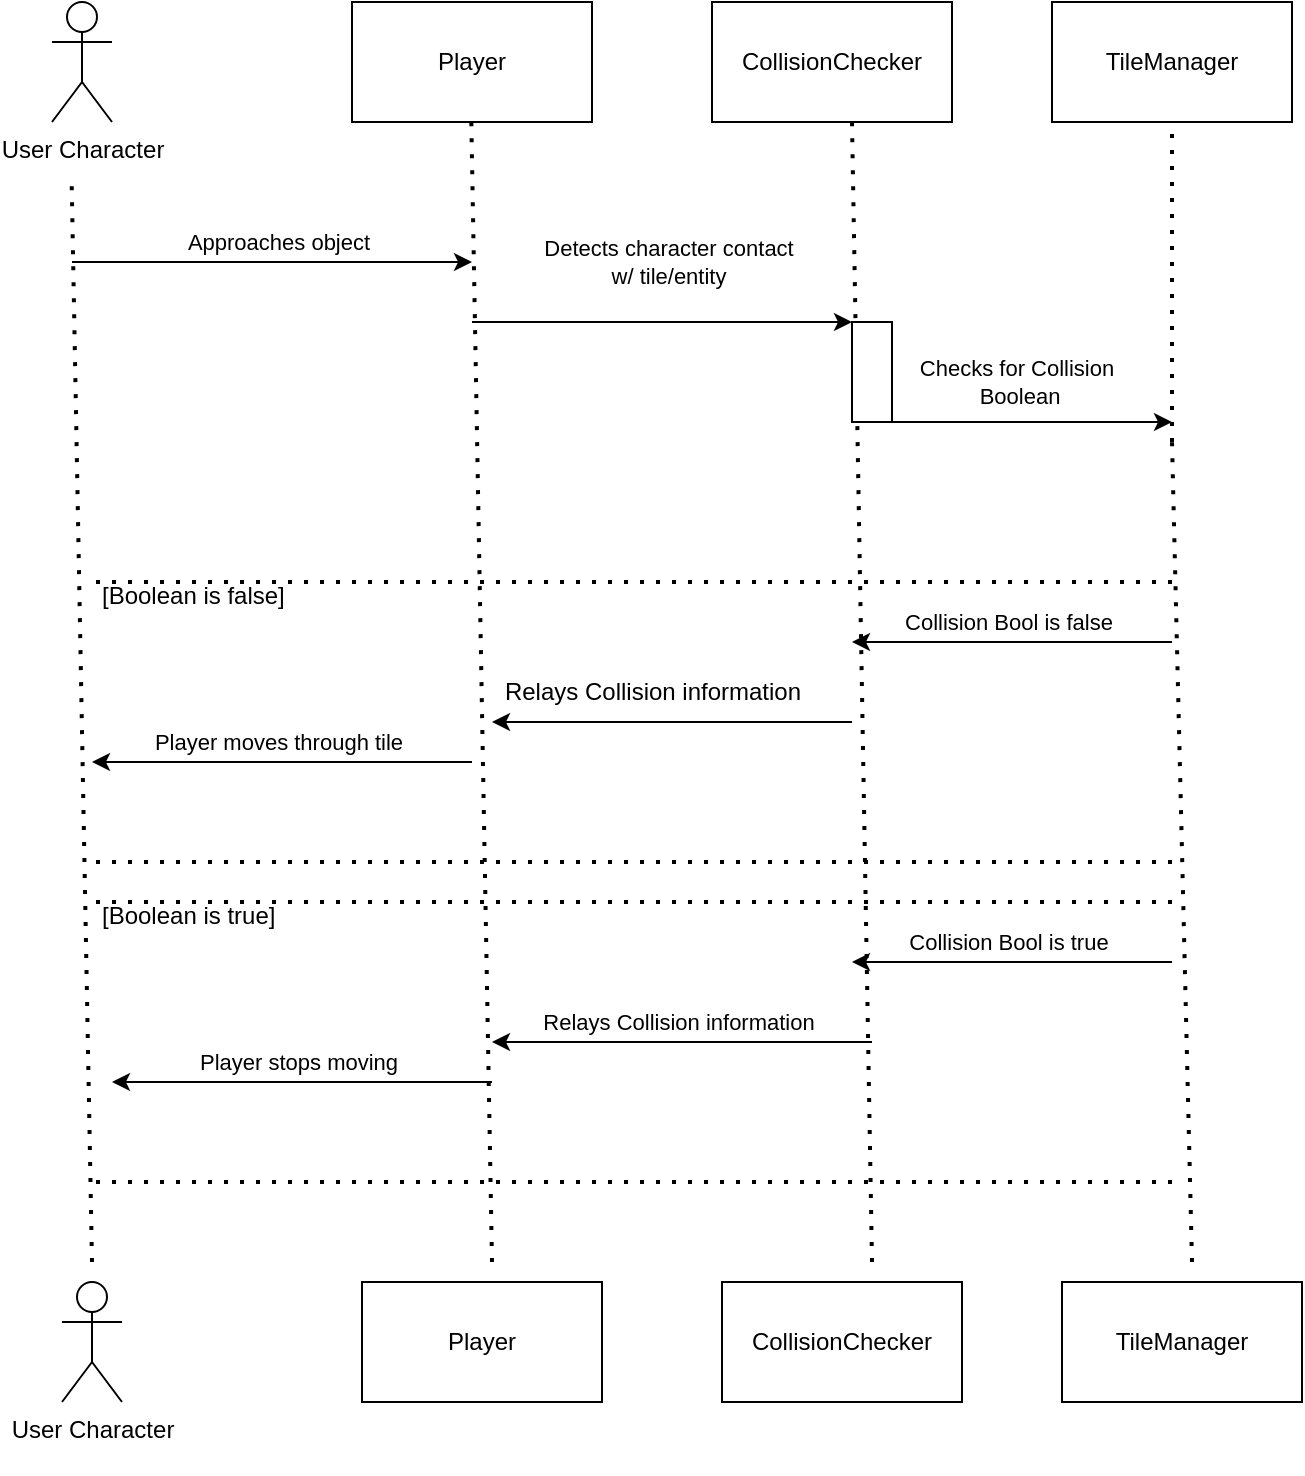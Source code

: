 <mxfile version="22.0.8" type="device">
  <diagram name="Page-1" id="2YBvvXClWsGukQMizWep">
    <mxGraphModel dx="660" dy="921" grid="1" gridSize="10" guides="1" tooltips="1" connect="1" arrows="1" fold="1" page="1" pageScale="1" pageWidth="850" pageHeight="1100" math="0" shadow="0">
      <root>
        <mxCell id="0" />
        <mxCell id="1" parent="0" />
        <mxCell id="82YgBF--TBUeX5BCPWq3-1" value="&lt;div&gt;User Character&lt;/div&gt;&lt;div&gt;&lt;br&gt;&lt;/div&gt;" style="shape=umlActor;verticalLabelPosition=bottom;verticalAlign=top;html=1;outlineConnect=0;" vertex="1" parent="1">
          <mxGeometry x="110" y="10" width="30" height="60" as="geometry" />
        </mxCell>
        <mxCell id="82YgBF--TBUeX5BCPWq3-2" value="" style="endArrow=classic;html=1;rounded=0;" edge="1" parent="1">
          <mxGeometry width="50" height="50" relative="1" as="geometry">
            <mxPoint x="120" y="140" as="sourcePoint" />
            <mxPoint x="320" y="140" as="targetPoint" />
          </mxGeometry>
        </mxCell>
        <mxCell id="82YgBF--TBUeX5BCPWq3-3" value="Approaches object" style="edgeLabel;html=1;align=center;verticalAlign=middle;resizable=0;points=[];" vertex="1" connectable="0" parent="82YgBF--TBUeX5BCPWq3-2">
          <mxGeometry x="0.026" y="-2" relative="1" as="geometry">
            <mxPoint y="-12" as="offset" />
          </mxGeometry>
        </mxCell>
        <mxCell id="82YgBF--TBUeX5BCPWq3-4" value="Player" style="rounded=0;whiteSpace=wrap;html=1;" vertex="1" parent="1">
          <mxGeometry x="260" y="10" width="120" height="60" as="geometry" />
        </mxCell>
        <mxCell id="82YgBF--TBUeX5BCPWq3-5" value="CollisionChecker" style="rounded=0;whiteSpace=wrap;html=1;" vertex="1" parent="1">
          <mxGeometry x="440" y="10" width="120" height="60" as="geometry" />
        </mxCell>
        <mxCell id="82YgBF--TBUeX5BCPWq3-6" value="TileManager" style="rounded=0;whiteSpace=wrap;html=1;" vertex="1" parent="1">
          <mxGeometry x="610" y="10" width="120" height="60" as="geometry" />
        </mxCell>
        <mxCell id="82YgBF--TBUeX5BCPWq3-7" value="" style="endArrow=none;dashed=1;html=1;dashPattern=1 3;strokeWidth=2;rounded=0;" edge="1" parent="1">
          <mxGeometry width="50" height="50" relative="1" as="geometry">
            <mxPoint x="330" y="640" as="sourcePoint" />
            <mxPoint x="319.66" y="70" as="targetPoint" />
          </mxGeometry>
        </mxCell>
        <mxCell id="82YgBF--TBUeX5BCPWq3-8" value="" style="endArrow=none;dashed=1;html=1;dashPattern=1 3;strokeWidth=2;rounded=0;" edge="1" parent="1">
          <mxGeometry width="50" height="50" relative="1" as="geometry">
            <mxPoint x="520" y="640" as="sourcePoint" />
            <mxPoint x="510" y="70" as="targetPoint" />
          </mxGeometry>
        </mxCell>
        <mxCell id="82YgBF--TBUeX5BCPWq3-9" value="" style="endArrow=none;dashed=1;html=1;dashPattern=1 3;strokeWidth=2;rounded=0;" edge="1" parent="1">
          <mxGeometry width="50" height="50" relative="1" as="geometry">
            <mxPoint x="670" y="230" as="sourcePoint" />
            <mxPoint x="670" y="70" as="targetPoint" />
          </mxGeometry>
        </mxCell>
        <mxCell id="82YgBF--TBUeX5BCPWq3-10" value="" style="endArrow=none;dashed=1;html=1;dashPattern=1 3;strokeWidth=2;rounded=0;" edge="1" parent="1">
          <mxGeometry width="50" height="50" relative="1" as="geometry">
            <mxPoint x="130" y="640" as="sourcePoint" />
            <mxPoint x="119.83" y="100" as="targetPoint" />
          </mxGeometry>
        </mxCell>
        <mxCell id="82YgBF--TBUeX5BCPWq3-11" value="" style="endArrow=classic;html=1;rounded=0;entryX=0;entryY=1;entryDx=0;entryDy=0;" edge="1" parent="1" target="82YgBF--TBUeX5BCPWq3-15">
          <mxGeometry width="50" height="50" relative="1" as="geometry">
            <mxPoint x="320" y="170" as="sourcePoint" />
            <mxPoint x="500" y="170" as="targetPoint" />
          </mxGeometry>
        </mxCell>
        <mxCell id="82YgBF--TBUeX5BCPWq3-12" value="&lt;div&gt;Detects character contact&lt;/div&gt;&lt;div&gt;w/ tile/entity&lt;br&gt;&lt;/div&gt;" style="edgeLabel;html=1;align=center;verticalAlign=middle;resizable=0;points=[];" vertex="1" connectable="0" parent="82YgBF--TBUeX5BCPWq3-11">
          <mxGeometry x="0.026" y="-2" relative="1" as="geometry">
            <mxPoint y="-32" as="offset" />
          </mxGeometry>
        </mxCell>
        <mxCell id="82YgBF--TBUeX5BCPWq3-13" value="" style="endArrow=classic;html=1;rounded=0;" edge="1" parent="1">
          <mxGeometry width="50" height="50" relative="1" as="geometry">
            <mxPoint x="510" y="220" as="sourcePoint" />
            <mxPoint x="670" y="220" as="targetPoint" />
          </mxGeometry>
        </mxCell>
        <mxCell id="82YgBF--TBUeX5BCPWq3-14" value="&lt;div&gt;Checks for Collision&lt;/div&gt;&lt;div&gt;&amp;nbsp;Boolean&lt;/div&gt;" style="edgeLabel;html=1;align=center;verticalAlign=middle;resizable=0;points=[];" vertex="1" connectable="0" parent="82YgBF--TBUeX5BCPWq3-13">
          <mxGeometry x="0.026" y="-2" relative="1" as="geometry">
            <mxPoint y="-22" as="offset" />
          </mxGeometry>
        </mxCell>
        <mxCell id="82YgBF--TBUeX5BCPWq3-15" value="" style="rounded=0;whiteSpace=wrap;html=1;direction=south;" vertex="1" parent="1">
          <mxGeometry x="510" y="170" width="20" height="50" as="geometry" />
        </mxCell>
        <mxCell id="82YgBF--TBUeX5BCPWq3-18" value="" style="endArrow=none;dashed=1;html=1;dashPattern=1 3;strokeWidth=2;rounded=0;" edge="1" parent="1">
          <mxGeometry width="50" height="50" relative="1" as="geometry">
            <mxPoint x="680" y="640" as="sourcePoint" />
            <mxPoint x="670" y="230" as="targetPoint" />
          </mxGeometry>
        </mxCell>
        <mxCell id="82YgBF--TBUeX5BCPWq3-24" value="" style="endArrow=none;dashed=1;html=1;dashPattern=1 3;strokeWidth=2;rounded=0;" edge="1" parent="1">
          <mxGeometry width="50" height="50" relative="1" as="geometry">
            <mxPoint x="670" y="300" as="sourcePoint" />
            <mxPoint x="130" y="300" as="targetPoint" />
          </mxGeometry>
        </mxCell>
        <mxCell id="82YgBF--TBUeX5BCPWq3-25" value="" style="endArrow=none;dashed=1;html=1;dashPattern=1 3;strokeWidth=2;rounded=0;" edge="1" parent="1">
          <mxGeometry width="50" height="50" relative="1" as="geometry">
            <mxPoint x="670" y="440" as="sourcePoint" />
            <mxPoint x="130" y="440" as="targetPoint" />
          </mxGeometry>
        </mxCell>
        <mxCell id="82YgBF--TBUeX5BCPWq3-26" value="[Boolean is false]" style="text;html=1;strokeColor=none;fillColor=none;spacing=5;spacingTop=-20;whiteSpace=wrap;overflow=hidden;rounded=0;" vertex="1" parent="1">
          <mxGeometry x="130" y="310" width="170" height="60" as="geometry" />
        </mxCell>
        <mxCell id="82YgBF--TBUeX5BCPWq3-27" value="" style="endArrow=classic;html=1;rounded=0;" edge="1" parent="1">
          <mxGeometry width="50" height="50" relative="1" as="geometry">
            <mxPoint x="670" y="330" as="sourcePoint" />
            <mxPoint x="510" y="330" as="targetPoint" />
          </mxGeometry>
        </mxCell>
        <mxCell id="82YgBF--TBUeX5BCPWq3-28" value="&lt;div&gt;Collision Bool is false&lt;/div&gt;" style="edgeLabel;html=1;align=center;verticalAlign=middle;resizable=0;points=[];" vertex="1" connectable="0" parent="82YgBF--TBUeX5BCPWq3-27">
          <mxGeometry x="0.026" y="-2" relative="1" as="geometry">
            <mxPoint y="-8" as="offset" />
          </mxGeometry>
        </mxCell>
        <mxCell id="82YgBF--TBUeX5BCPWq3-29" value="" style="endArrow=classic;html=1;rounded=0;" edge="1" parent="1">
          <mxGeometry width="50" height="50" relative="1" as="geometry">
            <mxPoint x="510" y="370" as="sourcePoint" />
            <mxPoint x="330" y="370" as="targetPoint" />
          </mxGeometry>
        </mxCell>
        <mxCell id="82YgBF--TBUeX5BCPWq3-30" value="&lt;div&gt;&lt;br&gt;&lt;/div&gt;" style="edgeLabel;html=1;align=center;verticalAlign=middle;resizable=0;points=[];" vertex="1" connectable="0" parent="82YgBF--TBUeX5BCPWq3-29">
          <mxGeometry x="0.026" y="-2" relative="1" as="geometry">
            <mxPoint y="-8" as="offset" />
          </mxGeometry>
        </mxCell>
        <mxCell id="82YgBF--TBUeX5BCPWq3-31" value="Relays Collision information" style="text;html=1;align=center;verticalAlign=middle;resizable=0;points=[];autosize=1;strokeColor=none;fillColor=none;" vertex="1" parent="1">
          <mxGeometry x="320" y="340" width="180" height="30" as="geometry" />
        </mxCell>
        <mxCell id="82YgBF--TBUeX5BCPWq3-34" value="" style="endArrow=classic;html=1;rounded=0;entryX=0;entryY=1;entryDx=0;entryDy=0;" edge="1" parent="1">
          <mxGeometry width="50" height="50" relative="1" as="geometry">
            <mxPoint x="320" y="390" as="sourcePoint" />
            <mxPoint x="130" y="390" as="targetPoint" />
          </mxGeometry>
        </mxCell>
        <mxCell id="82YgBF--TBUeX5BCPWq3-35" value="Player moves through tile" style="edgeLabel;html=1;align=center;verticalAlign=middle;resizable=0;points=[];" vertex="1" connectable="0" parent="82YgBF--TBUeX5BCPWq3-34">
          <mxGeometry x="0.026" y="-2" relative="1" as="geometry">
            <mxPoint y="-8" as="offset" />
          </mxGeometry>
        </mxCell>
        <mxCell id="82YgBF--TBUeX5BCPWq3-45" value="" style="endArrow=none;dashed=1;html=1;dashPattern=1 3;strokeWidth=2;rounded=0;" edge="1" parent="1">
          <mxGeometry width="50" height="50" relative="1" as="geometry">
            <mxPoint x="670" y="460" as="sourcePoint" />
            <mxPoint x="130" y="460" as="targetPoint" />
          </mxGeometry>
        </mxCell>
        <mxCell id="82YgBF--TBUeX5BCPWq3-46" value="" style="endArrow=none;dashed=1;html=1;dashPattern=1 3;strokeWidth=2;rounded=0;" edge="1" parent="1">
          <mxGeometry width="50" height="50" relative="1" as="geometry">
            <mxPoint x="670" y="600" as="sourcePoint" />
            <mxPoint x="130" y="600" as="targetPoint" />
          </mxGeometry>
        </mxCell>
        <mxCell id="82YgBF--TBUeX5BCPWq3-47" value="[Boolean is true]" style="text;html=1;strokeColor=none;fillColor=none;spacing=5;spacingTop=-20;whiteSpace=wrap;overflow=hidden;rounded=0;" vertex="1" parent="1">
          <mxGeometry x="130" y="470" width="170" height="60" as="geometry" />
        </mxCell>
        <mxCell id="82YgBF--TBUeX5BCPWq3-48" value="" style="endArrow=classic;html=1;rounded=0;" edge="1" parent="1">
          <mxGeometry width="50" height="50" relative="1" as="geometry">
            <mxPoint x="670" y="490" as="sourcePoint" />
            <mxPoint x="510" y="490" as="targetPoint" />
          </mxGeometry>
        </mxCell>
        <mxCell id="82YgBF--TBUeX5BCPWq3-49" value="&lt;div&gt;Collision Bool is true&lt;br&gt;&lt;/div&gt;" style="edgeLabel;html=1;align=center;verticalAlign=middle;resizable=0;points=[];" vertex="1" connectable="0" parent="82YgBF--TBUeX5BCPWq3-48">
          <mxGeometry x="0.026" y="-2" relative="1" as="geometry">
            <mxPoint y="-8" as="offset" />
          </mxGeometry>
        </mxCell>
        <mxCell id="82YgBF--TBUeX5BCPWq3-51" value="" style="endArrow=classic;html=1;rounded=0;" edge="1" parent="1">
          <mxGeometry width="50" height="50" relative="1" as="geometry">
            <mxPoint x="520" y="530" as="sourcePoint" />
            <mxPoint x="330" y="530" as="targetPoint" />
          </mxGeometry>
        </mxCell>
        <mxCell id="82YgBF--TBUeX5BCPWq3-52" value="Relays Collision information" style="edgeLabel;html=1;align=center;verticalAlign=middle;resizable=0;points=[];" vertex="1" connectable="0" parent="82YgBF--TBUeX5BCPWq3-51">
          <mxGeometry x="0.026" y="-2" relative="1" as="geometry">
            <mxPoint y="-8" as="offset" />
          </mxGeometry>
        </mxCell>
        <mxCell id="82YgBF--TBUeX5BCPWq3-53" value="" style="endArrow=classic;html=1;rounded=0;" edge="1" parent="1">
          <mxGeometry width="50" height="50" relative="1" as="geometry">
            <mxPoint x="330" y="550" as="sourcePoint" />
            <mxPoint x="140" y="550" as="targetPoint" />
          </mxGeometry>
        </mxCell>
        <mxCell id="82YgBF--TBUeX5BCPWq3-54" value="Player stops moving" style="edgeLabel;html=1;align=center;verticalAlign=middle;resizable=0;points=[];" vertex="1" connectable="0" parent="82YgBF--TBUeX5BCPWq3-53">
          <mxGeometry x="0.026" y="-2" relative="1" as="geometry">
            <mxPoint y="-8" as="offset" />
          </mxGeometry>
        </mxCell>
        <mxCell id="82YgBF--TBUeX5BCPWq3-55" value="&lt;div&gt;User Character&lt;/div&gt;&lt;div&gt;&lt;br&gt;&lt;/div&gt;" style="shape=umlActor;verticalLabelPosition=bottom;verticalAlign=top;html=1;outlineConnect=0;" vertex="1" parent="1">
          <mxGeometry x="115" y="650" width="30" height="60" as="geometry" />
        </mxCell>
        <mxCell id="82YgBF--TBUeX5BCPWq3-56" value="Player" style="rounded=0;whiteSpace=wrap;html=1;" vertex="1" parent="1">
          <mxGeometry x="265" y="650" width="120" height="60" as="geometry" />
        </mxCell>
        <mxCell id="82YgBF--TBUeX5BCPWq3-57" value="CollisionChecker" style="rounded=0;whiteSpace=wrap;html=1;" vertex="1" parent="1">
          <mxGeometry x="445" y="650" width="120" height="60" as="geometry" />
        </mxCell>
        <mxCell id="82YgBF--TBUeX5BCPWq3-58" value="TileManager" style="rounded=0;whiteSpace=wrap;html=1;" vertex="1" parent="1">
          <mxGeometry x="615" y="650" width="120" height="60" as="geometry" />
        </mxCell>
      </root>
    </mxGraphModel>
  </diagram>
</mxfile>
